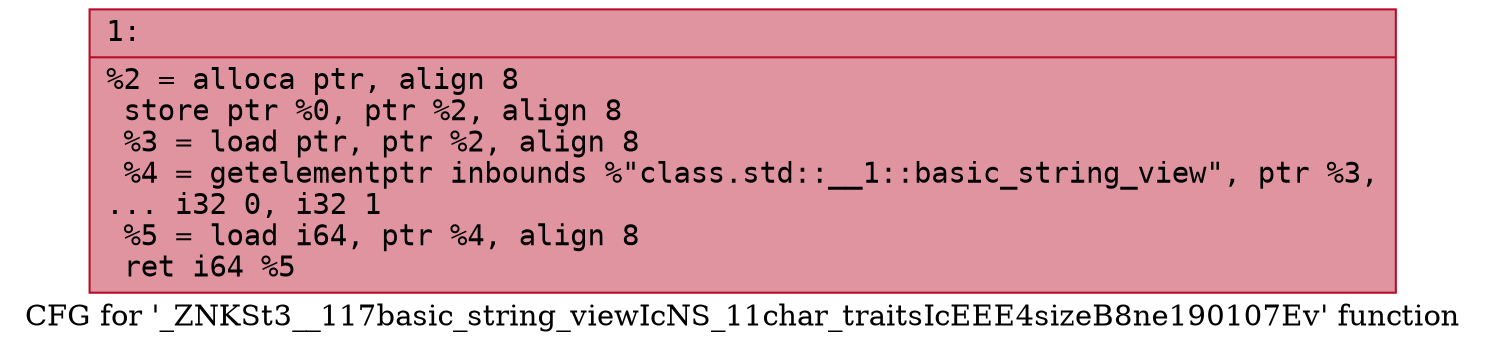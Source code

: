 digraph "CFG for '_ZNKSt3__117basic_string_viewIcNS_11char_traitsIcEEE4sizeB8ne190107Ev' function" {
	label="CFG for '_ZNKSt3__117basic_string_viewIcNS_11char_traitsIcEEE4sizeB8ne190107Ev' function";

	Node0x60000139d4f0 [shape=record,color="#b70d28ff", style=filled, fillcolor="#b70d2870" fontname="Courier",label="{1:\l|  %2 = alloca ptr, align 8\l  store ptr %0, ptr %2, align 8\l  %3 = load ptr, ptr %2, align 8\l  %4 = getelementptr inbounds %\"class.std::__1::basic_string_view\", ptr %3,\l... i32 0, i32 1\l  %5 = load i64, ptr %4, align 8\l  ret i64 %5\l}"];
}

